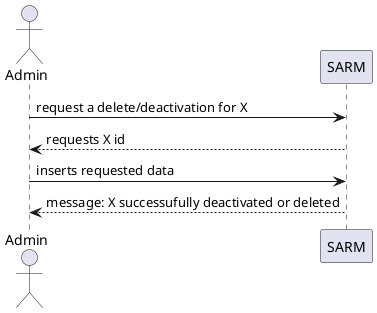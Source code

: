 @startuml
actor Admin as actor
participant SARM as sarm

actor -> sarm: request a delete/deactivation for X
sarm --> actor: requests X id
actor -> sarm: inserts requested data
sarm --> actor: message: X successufully deactivated or deleted

@enduml